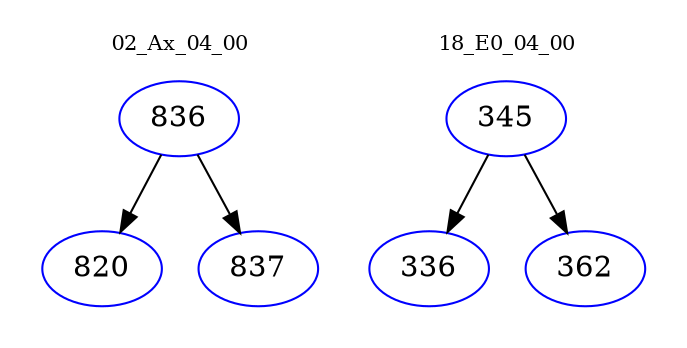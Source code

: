 digraph{
subgraph cluster_0 {
color = white
label = "02_Ax_04_00";
fontsize=10;
T0_836 [label="836", color="blue"]
T0_836 -> T0_820 [color="black"]
T0_820 [label="820", color="blue"]
T0_836 -> T0_837 [color="black"]
T0_837 [label="837", color="blue"]
}
subgraph cluster_1 {
color = white
label = "18_E0_04_00";
fontsize=10;
T1_345 [label="345", color="blue"]
T1_345 -> T1_336 [color="black"]
T1_336 [label="336", color="blue"]
T1_345 -> T1_362 [color="black"]
T1_362 [label="362", color="blue"]
}
}
